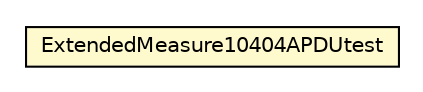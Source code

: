 #!/usr/local/bin/dot
#
# Class diagram 
# Generated by UMLGraph version R5_6-24-gf6e263 (http://www.umlgraph.org/)
#

digraph G {
	edge [fontname="Helvetica",fontsize=10,labelfontname="Helvetica",labelfontsize=10];
	node [fontname="Helvetica",fontsize=10,shape=plaintext];
	nodesep=0.25;
	ranksep=0.5;
	// org.universAAL.lddi.lib.ieeex73std.testchannel20601.ExtendedMeasure10404APDUtest
	c4003366 [label=<<table title="org.universAAL.lddi.lib.ieeex73std.testchannel20601.ExtendedMeasure10404APDUtest" border="0" cellborder="1" cellspacing="0" cellpadding="2" port="p" bgcolor="lemonChiffon" href="./ExtendedMeasure10404APDUtest.html">
		<tr><td><table border="0" cellspacing="0" cellpadding="1">
<tr><td align="center" balign="center"> ExtendedMeasure10404APDUtest </td></tr>
		</table></td></tr>
		</table>>, URL="./ExtendedMeasure10404APDUtest.html", fontname="Helvetica", fontcolor="black", fontsize=10.0];
}

